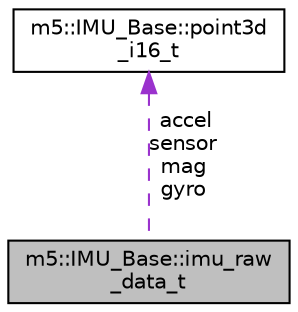 digraph "m5::IMU_Base::imu_raw_data_t"
{
 // LATEX_PDF_SIZE
  edge [fontname="Helvetica",fontsize="10",labelfontname="Helvetica",labelfontsize="10"];
  node [fontname="Helvetica",fontsize="10",shape=record];
  Node1 [label="m5::IMU_Base::imu_raw\l_data_t",height=0.2,width=0.4,color="black", fillcolor="grey75", style="filled", fontcolor="black",tooltip=" "];
  Node2 -> Node1 [dir="back",color="darkorchid3",fontsize="10",style="dashed",label=" accel\nsensor\nmag\ngyro" ,fontname="Helvetica"];
  Node2 [label="m5::IMU_Base::point3d\l_i16_t",height=0.2,width=0.4,color="black", fillcolor="white", style="filled",URL="$structm5_1_1IMU__Base_1_1point3d__i16__t.html",tooltip=" "];
}
